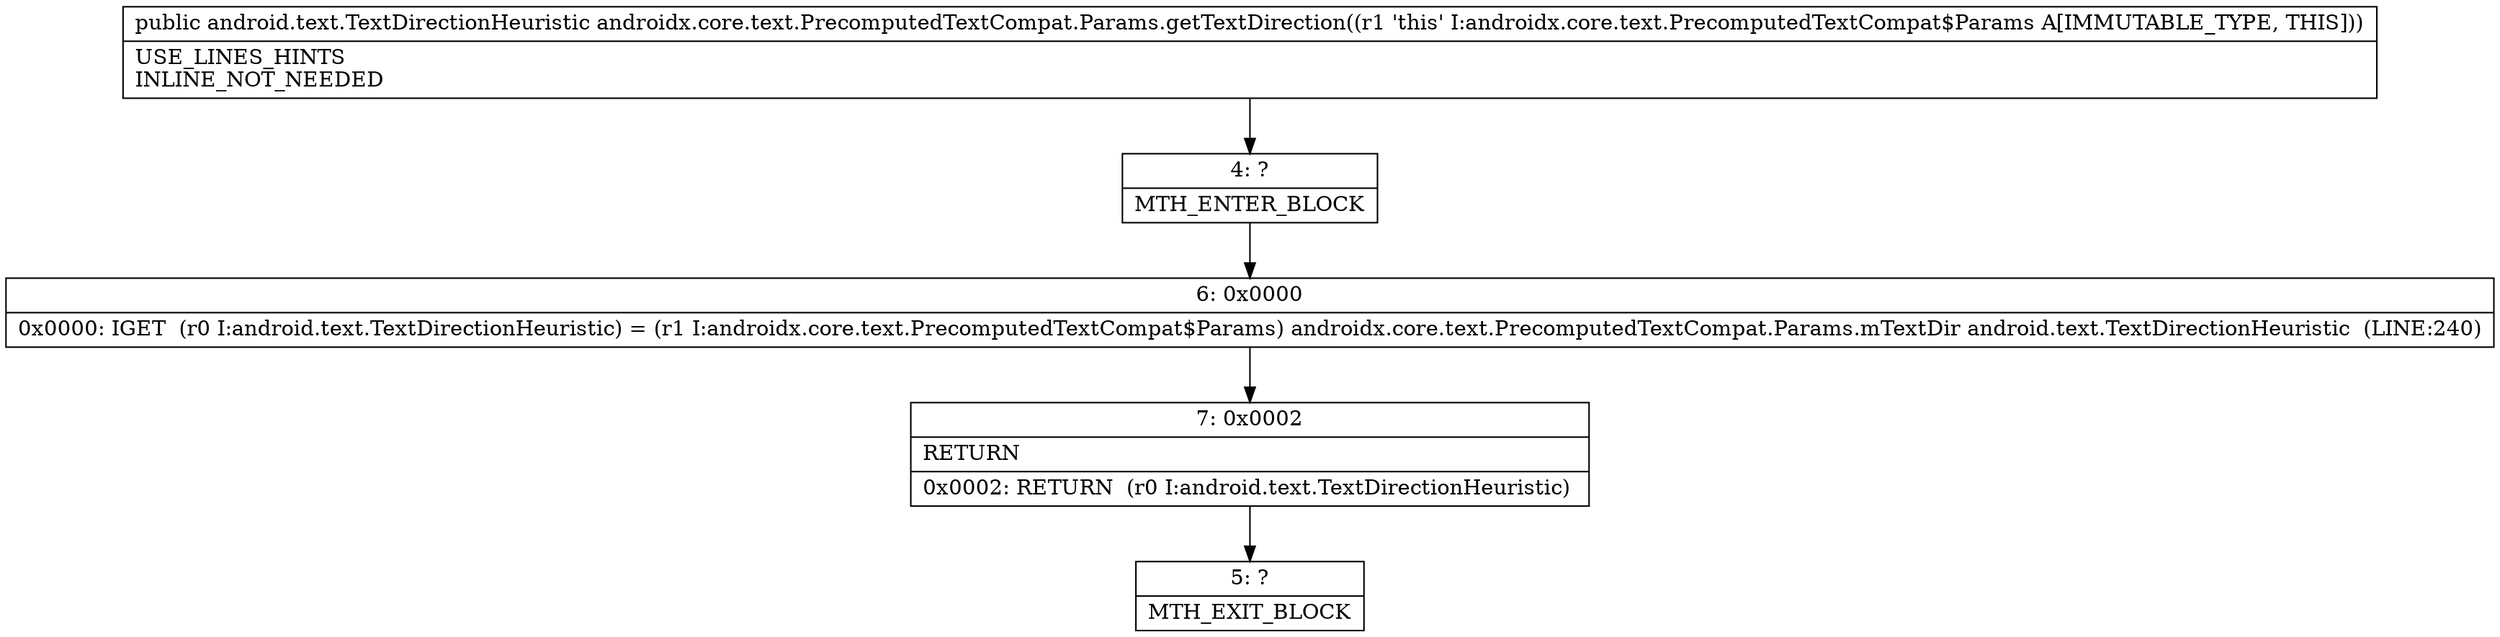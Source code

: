 digraph "CFG forandroidx.core.text.PrecomputedTextCompat.Params.getTextDirection()Landroid\/text\/TextDirectionHeuristic;" {
Node_4 [shape=record,label="{4\:\ ?|MTH_ENTER_BLOCK\l}"];
Node_6 [shape=record,label="{6\:\ 0x0000|0x0000: IGET  (r0 I:android.text.TextDirectionHeuristic) = (r1 I:androidx.core.text.PrecomputedTextCompat$Params) androidx.core.text.PrecomputedTextCompat.Params.mTextDir android.text.TextDirectionHeuristic  (LINE:240)\l}"];
Node_7 [shape=record,label="{7\:\ 0x0002|RETURN\l|0x0002: RETURN  (r0 I:android.text.TextDirectionHeuristic) \l}"];
Node_5 [shape=record,label="{5\:\ ?|MTH_EXIT_BLOCK\l}"];
MethodNode[shape=record,label="{public android.text.TextDirectionHeuristic androidx.core.text.PrecomputedTextCompat.Params.getTextDirection((r1 'this' I:androidx.core.text.PrecomputedTextCompat$Params A[IMMUTABLE_TYPE, THIS]))  | USE_LINES_HINTS\lINLINE_NOT_NEEDED\l}"];
MethodNode -> Node_4;Node_4 -> Node_6;
Node_6 -> Node_7;
Node_7 -> Node_5;
}

